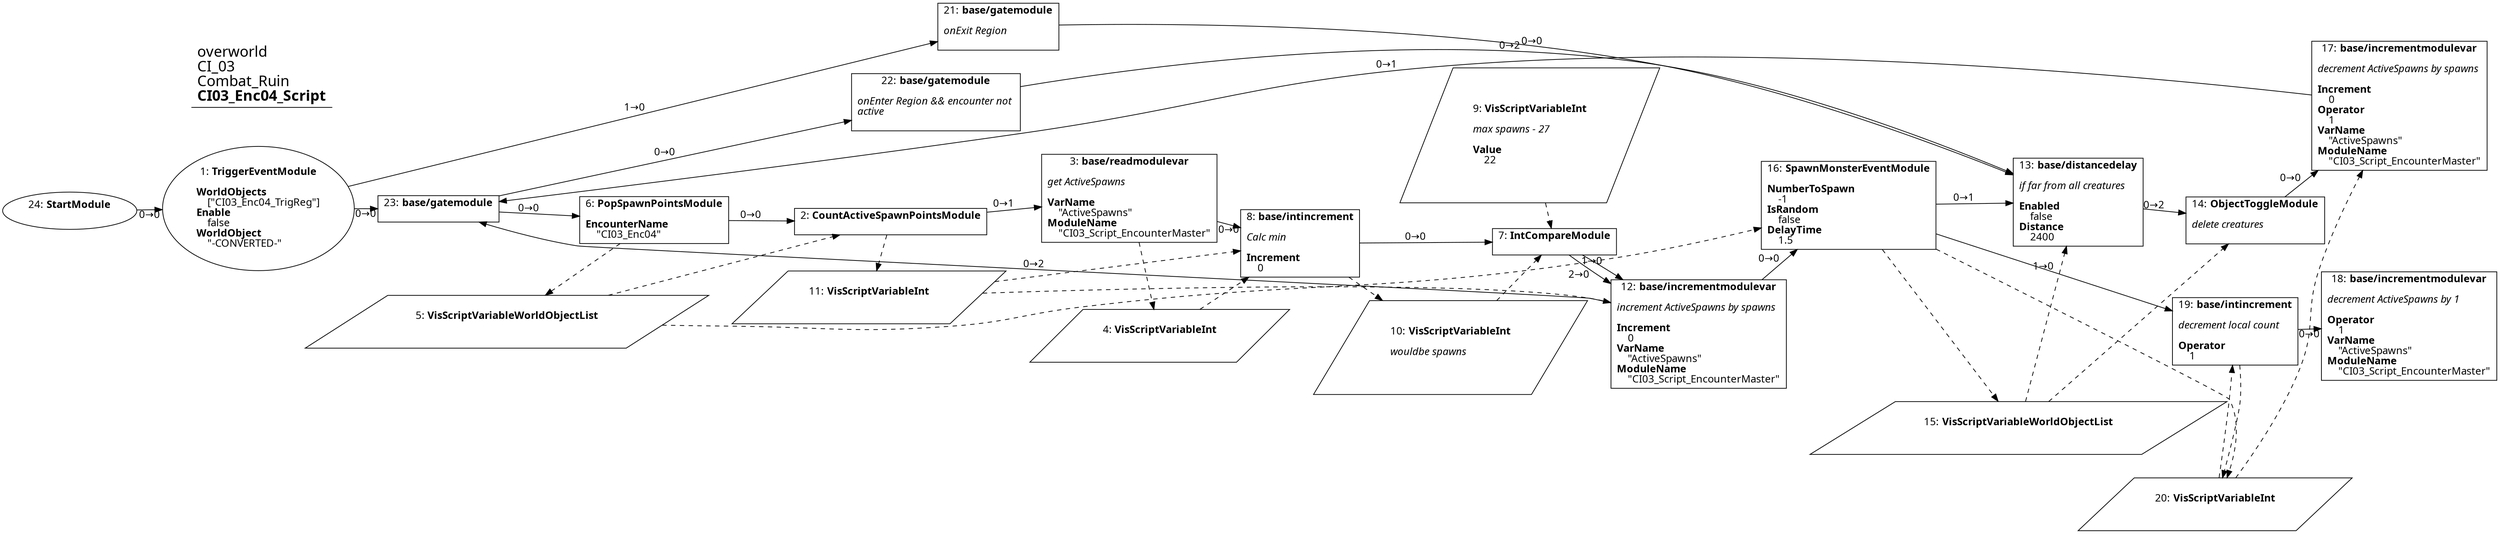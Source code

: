 digraph {
    layout = fdp;
    overlap = prism;
    sep = "+16";
    splines = spline;

    node [ shape = box ];

    graph [ fontname = "Segoe UI" ];
    node [ fontname = "Segoe UI" ];
    edge [ fontname = "Segoe UI" ];

    1 [ label = <1: <b>TriggerEventModule</b><br/><br/><b>WorldObjects</b><br align="left"/>    [&quot;CI03_Enc04_TrigReg&quot;]<br align="left"/><b>Enable</b><br align="left"/>    false<br align="left"/><b>WorldObject</b><br align="left"/>    &quot;-CONVERTED-&quot;<br align="left"/>> ];
    1 [ shape = oval ]
    1 [ pos = "0.19100001,-0.44500002!" ];
    1 -> 23 [ label = "0→0" ];
    1 -> 21 [ label = "1→0" ];

    2 [ label = <2: <b>CountActiveSpawnPointsModule</b><br/><br/>> ];
    2 [ pos = "0.864,-0.44200003!" ];
    2 -> 3 [ label = "0→1" ];
    5 -> 2 [ style = dashed ];
    2 -> 11 [ style = dashed ];

    3 [ label = <3: <b>base/readmodulevar</b><br/><br/><i>get ActiveSpawns<br align="left"/></i><br align="left"/><b>VarName</b><br align="left"/>    &quot;ActiveSpawns&quot;<br align="left"/><b>ModuleName</b><br align="left"/>    &quot;CI03_Script_EncounterMaster&quot;<br align="left"/>> ];
    3 [ pos = "1.1370001,-0.44200003!" ];
    3 -> 8 [ label = "0→0" ];
    3 -> 4 [ style = dashed ];

    4 [ label = <4: <b>VisScriptVariableInt</b><br/><br/>> ];
    4 [ shape = parallelogram ]
    4 [ pos = "1.138,-0.572!" ];

    5 [ label = <5: <b>VisScriptVariableWorldObjectList</b><br/><br/>> ];
    5 [ shape = parallelogram ]
    5 [ pos = "0.63500005,-0.57100004!" ];

    6 [ label = <6: <b>PopSpawnPointsModule</b><br/><br/><b>EncounterName</b><br align="left"/>    &quot;CI03_Enc04&quot;<br align="left"/>> ];
    6 [ pos = "0.634,-0.44200003!" ];
    6 -> 2 [ label = "0→0" ];
    6 -> 5 [ style = dashed ];

    7 [ label = <7: <b>IntCompareModule</b><br/><br/>> ];
    7 [ pos = "1.5910001,-0.441!" ];
    7 -> 12 [ label = "1→0" ];
    7 -> 12 [ label = "2→0" ];
    9 -> 7 [ style = dashed ];
    10 -> 7 [ style = dashed ];

    8 [ label = <8: <b>base/intincrement</b><br/><br/><i>Calc min<br align="left"/></i><br align="left"/><b>Increment</b><br align="left"/>    0<br align="left"/>> ];
    8 [ pos = "1.383,-0.44000003!" ];
    8 -> 7 [ label = "0→0" ];
    8 -> 10 [ style = dashed ];
    11 -> 8 [ style = dashed ];
    4 -> 8 [ style = dashed ];

    9 [ label = <9: <b>VisScriptVariableInt</b><br/><br/><i>max spawns - 27<br align="left"/></i><br align="left"/><b>Value</b><br align="left"/>    22<br align="left"/>> ];
    9 [ shape = parallelogram ]
    9 [ pos = "1.5830001,-0.38300002!" ];

    10 [ label = <10: <b>VisScriptVariableInt</b><br/><br/><i>wouldbe spawns<br align="left"/></i><br align="left"/>> ];
    10 [ shape = parallelogram ]
    10 [ pos = "1.3850001,-0.586!" ];

    11 [ label = <11: <b>VisScriptVariableInt</b><br/><br/>> ];
    11 [ shape = parallelogram ]
    11 [ pos = "0.87500006,-0.545!" ];

    12 [ label = <12: <b>base/incrementmodulevar</b><br/><br/><i>increment ActiveSpawns by spawns<br align="left"/></i><br align="left"/><b>Increment</b><br align="left"/>    0<br align="left"/><b>VarName</b><br align="left"/>    &quot;ActiveSpawns&quot;<br align="left"/><b>ModuleName</b><br align="left"/>    &quot;CI03_Script_EncounterMaster&quot;<br align="left"/>> ];
    12 [ pos = "1.7700001,-0.63100004!" ];
    12 -> 16 [ label = "0→0" ];
    12 -> 23 [ label = "0→2" ];
    11 -> 12 [ style = dashed ];

    13 [ label = <13: <b>base/distancedelay</b><br/><br/><i>if far from all creatures<br align="left"/></i><br align="left"/><b>Enabled</b><br align="left"/>    false<br align="left"/><b>Distance</b><br align="left"/>    2400<br align="left"/>> ];
    13 [ pos = "2.309,-0.43400002!" ];
    13 -> 14 [ label = "0→2" ];
    15 -> 13 [ style = dashed ];

    14 [ label = <14: <b>ObjectToggleModule</b><br/><br/><i>delete creatures<br align="left"/></i><br align="left"/>> ];
    14 [ pos = "2.5070002,-0.44300002!" ];
    14 -> 17 [ label = "0→0" ];
    15 -> 14 [ style = dashed ];

    15 [ label = <15: <b>VisScriptVariableWorldObjectList</b><br/><br/>> ];
    15 [ shape = parallelogram ]
    15 [ pos = "2.0340002,-0.72!" ];

    16 [ label = <16: <b>SpawnMonsterEventModule</b><br/><br/><b>NumberToSpawn</b><br align="left"/>    -1<br align="left"/><b>IsRandom</b><br align="left"/>    false<br align="left"/><b>DelayTime</b><br align="left"/>    1.5<br align="left"/>> ];
    16 [ pos = "2.0300002,-0.439!" ];
    16 -> 13 [ label = "0→1" ];
    16 -> 19 [ label = "1→0" ];
    16 -> 15 [ style = dashed ];
    16 -> 20 [ style = dashed ];
    5 -> 16 [ style = dashed ];

    17 [ label = <17: <b>base/incrementmodulevar</b><br/><br/><i>decrement ActiveSpawns by spawns<br align="left"/></i><br align="left"/><b>Increment</b><br align="left"/>    0<br align="left"/><b>Operator</b><br align="left"/>    1<br align="left"/><b>VarName</b><br align="left"/>    &quot;ActiveSpawns&quot;<br align="left"/><b>ModuleName</b><br align="left"/>    &quot;CI03_Script_EncounterMaster&quot;<br align="left"/>> ];
    17 [ pos = "2.732,-0.25800002!" ];
    17 -> 23 [ label = "0→1" ];
    20 -> 17 [ style = dashed ];

    18 [ label = <18: <b>base/incrementmodulevar</b><br/><br/><i>decrement ActiveSpawns by 1<br align="left"/></i><br align="left"/><b>Operator</b><br align="left"/>    1<br align="left"/><b>VarName</b><br align="left"/>    &quot;ActiveSpawns&quot;<br align="left"/><b>ModuleName</b><br align="left"/>    &quot;CI03_Script_EncounterMaster&quot;<br align="left"/>> ];
    18 [ pos = "2.539,-0.665!" ];

    19 [ label = <19: <b>base/intincrement</b><br/><br/><i>decrement local count<br align="left"/></i><br align="left"/><b>Operator</b><br align="left"/>    1<br align="left"/>> ];
    19 [ pos = "2.321,-0.666!" ];
    19 -> 18 [ label = "0→0" ];
    20 -> 19 [ style = dashed ];
    19 -> 20 [ style = dashed ];

    20 [ label = <20: <b>VisScriptVariableInt</b><br/><br/>> ];
    20 [ shape = parallelogram ]
    20 [ pos = "2.2440002,-0.814!" ];

    21 [ label = <21: <b>base/gatemodule</b><br/><br/><i>onExit Region<br align="left"/></i><br align="left"/>> ];
    21 [ pos = "0.66,-0.010000001!" ];
    21 -> 13 [ label = "0→0" ];

    22 [ label = <22: <b>base/gatemodule</b><br/><br/><i>onEnter Region &amp;&amp; encounter not <br align="left"/>active<br align="left"/></i><br align="left"/>> ];
    22 [ pos = "0.657,-0.171!" ];
    22 -> 13 [ label = "0→2" ];

    23 [ label = <23: <b>base/gatemodule</b><br/><br/>> ];
    23 [ pos = "0.432,-0.44300002!" ];
    23 -> 22 [ label = "0→0" ];
    23 -> 6 [ label = "0→0" ];

    24 [ label = <24: <b>StartModule</b><br/><br/>> ];
    24 [ shape = oval ]
    24 [ pos = "0.010000001,-0.44500002!" ];
    24 -> 1 [ label = "0→0" ];

    title [ pos = "0.009000001,-0.009000001!" ];
    title [ shape = underline ];
    title [ label = <<font point-size="20">overworld<br align="left"/>CI_03<br align="left"/>Combat_Ruin<br align="left"/><b>CI03_Enc04_Script</b><br align="left"/></font>> ];
}
